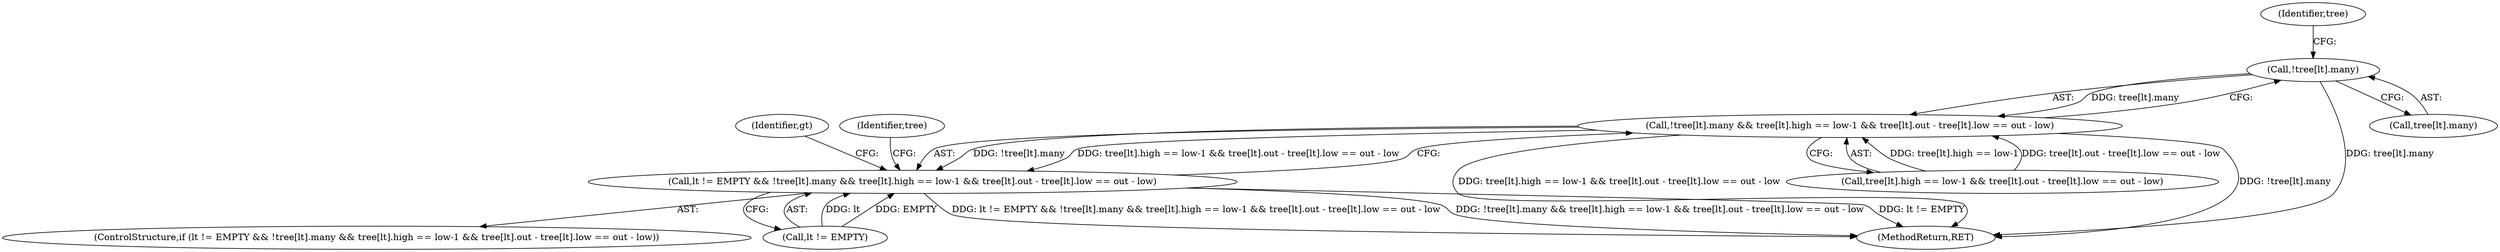 digraph "0_ghostscript_f597300439e62f5e921f0d7b1e880b5c1a1f1607@array" {
"1000414" [label="(Call,!tree[lt].many)"];
"1000413" [label="(Call,!tree[lt].many && tree[lt].high == low-1 && tree[lt].out - tree[lt].low == out - low)"];
"1000409" [label="(Call,lt != EMPTY && !tree[lt].many && tree[lt].high == low-1 && tree[lt].out - tree[lt].low == out - low)"];
"1000410" [label="(Call,lt != EMPTY)"];
"1000509" [label="(Identifier,gt)"];
"1000424" [label="(Identifier,tree)"];
"1000409" [label="(Call,lt != EMPTY && !tree[lt].many && tree[lt].high == low-1 && tree[lt].out - tree[lt].low == out - low)"];
"1000413" [label="(Call,!tree[lt].many && tree[lt].high == low-1 && tree[lt].out - tree[lt].low == out - low)"];
"1000449" [label="(Identifier,tree)"];
"1000408" [label="(ControlStructure,if (lt != EMPTY && !tree[lt].many && tree[lt].high == low-1 && tree[lt].out - tree[lt].low == out - low))"];
"1000420" [label="(Call,tree[lt].high == low-1 && tree[lt].out - tree[lt].low == out - low)"];
"1000759" [label="(MethodReturn,RET)"];
"1000415" [label="(Call,tree[lt].many)"];
"1000414" [label="(Call,!tree[lt].many)"];
"1000414" -> "1000413"  [label="AST: "];
"1000414" -> "1000415"  [label="CFG: "];
"1000415" -> "1000414"  [label="AST: "];
"1000424" -> "1000414"  [label="CFG: "];
"1000413" -> "1000414"  [label="CFG: "];
"1000414" -> "1000759"  [label="DDG: tree[lt].many"];
"1000414" -> "1000413"  [label="DDG: tree[lt].many"];
"1000413" -> "1000409"  [label="AST: "];
"1000413" -> "1000420"  [label="CFG: "];
"1000420" -> "1000413"  [label="AST: "];
"1000409" -> "1000413"  [label="CFG: "];
"1000413" -> "1000759"  [label="DDG: tree[lt].high == low-1 && tree[lt].out - tree[lt].low == out - low"];
"1000413" -> "1000759"  [label="DDG: !tree[lt].many"];
"1000413" -> "1000409"  [label="DDG: !tree[lt].many"];
"1000413" -> "1000409"  [label="DDG: tree[lt].high == low-1 && tree[lt].out - tree[lt].low == out - low"];
"1000420" -> "1000413"  [label="DDG: tree[lt].high == low-1"];
"1000420" -> "1000413"  [label="DDG: tree[lt].out - tree[lt].low == out - low"];
"1000409" -> "1000408"  [label="AST: "];
"1000409" -> "1000410"  [label="CFG: "];
"1000410" -> "1000409"  [label="AST: "];
"1000449" -> "1000409"  [label="CFG: "];
"1000509" -> "1000409"  [label="CFG: "];
"1000409" -> "1000759"  [label="DDG: lt != EMPTY && !tree[lt].many && tree[lt].high == low-1 && tree[lt].out - tree[lt].low == out - low"];
"1000409" -> "1000759"  [label="DDG: !tree[lt].many && tree[lt].high == low-1 && tree[lt].out - tree[lt].low == out - low"];
"1000409" -> "1000759"  [label="DDG: lt != EMPTY"];
"1000410" -> "1000409"  [label="DDG: lt"];
"1000410" -> "1000409"  [label="DDG: EMPTY"];
}
